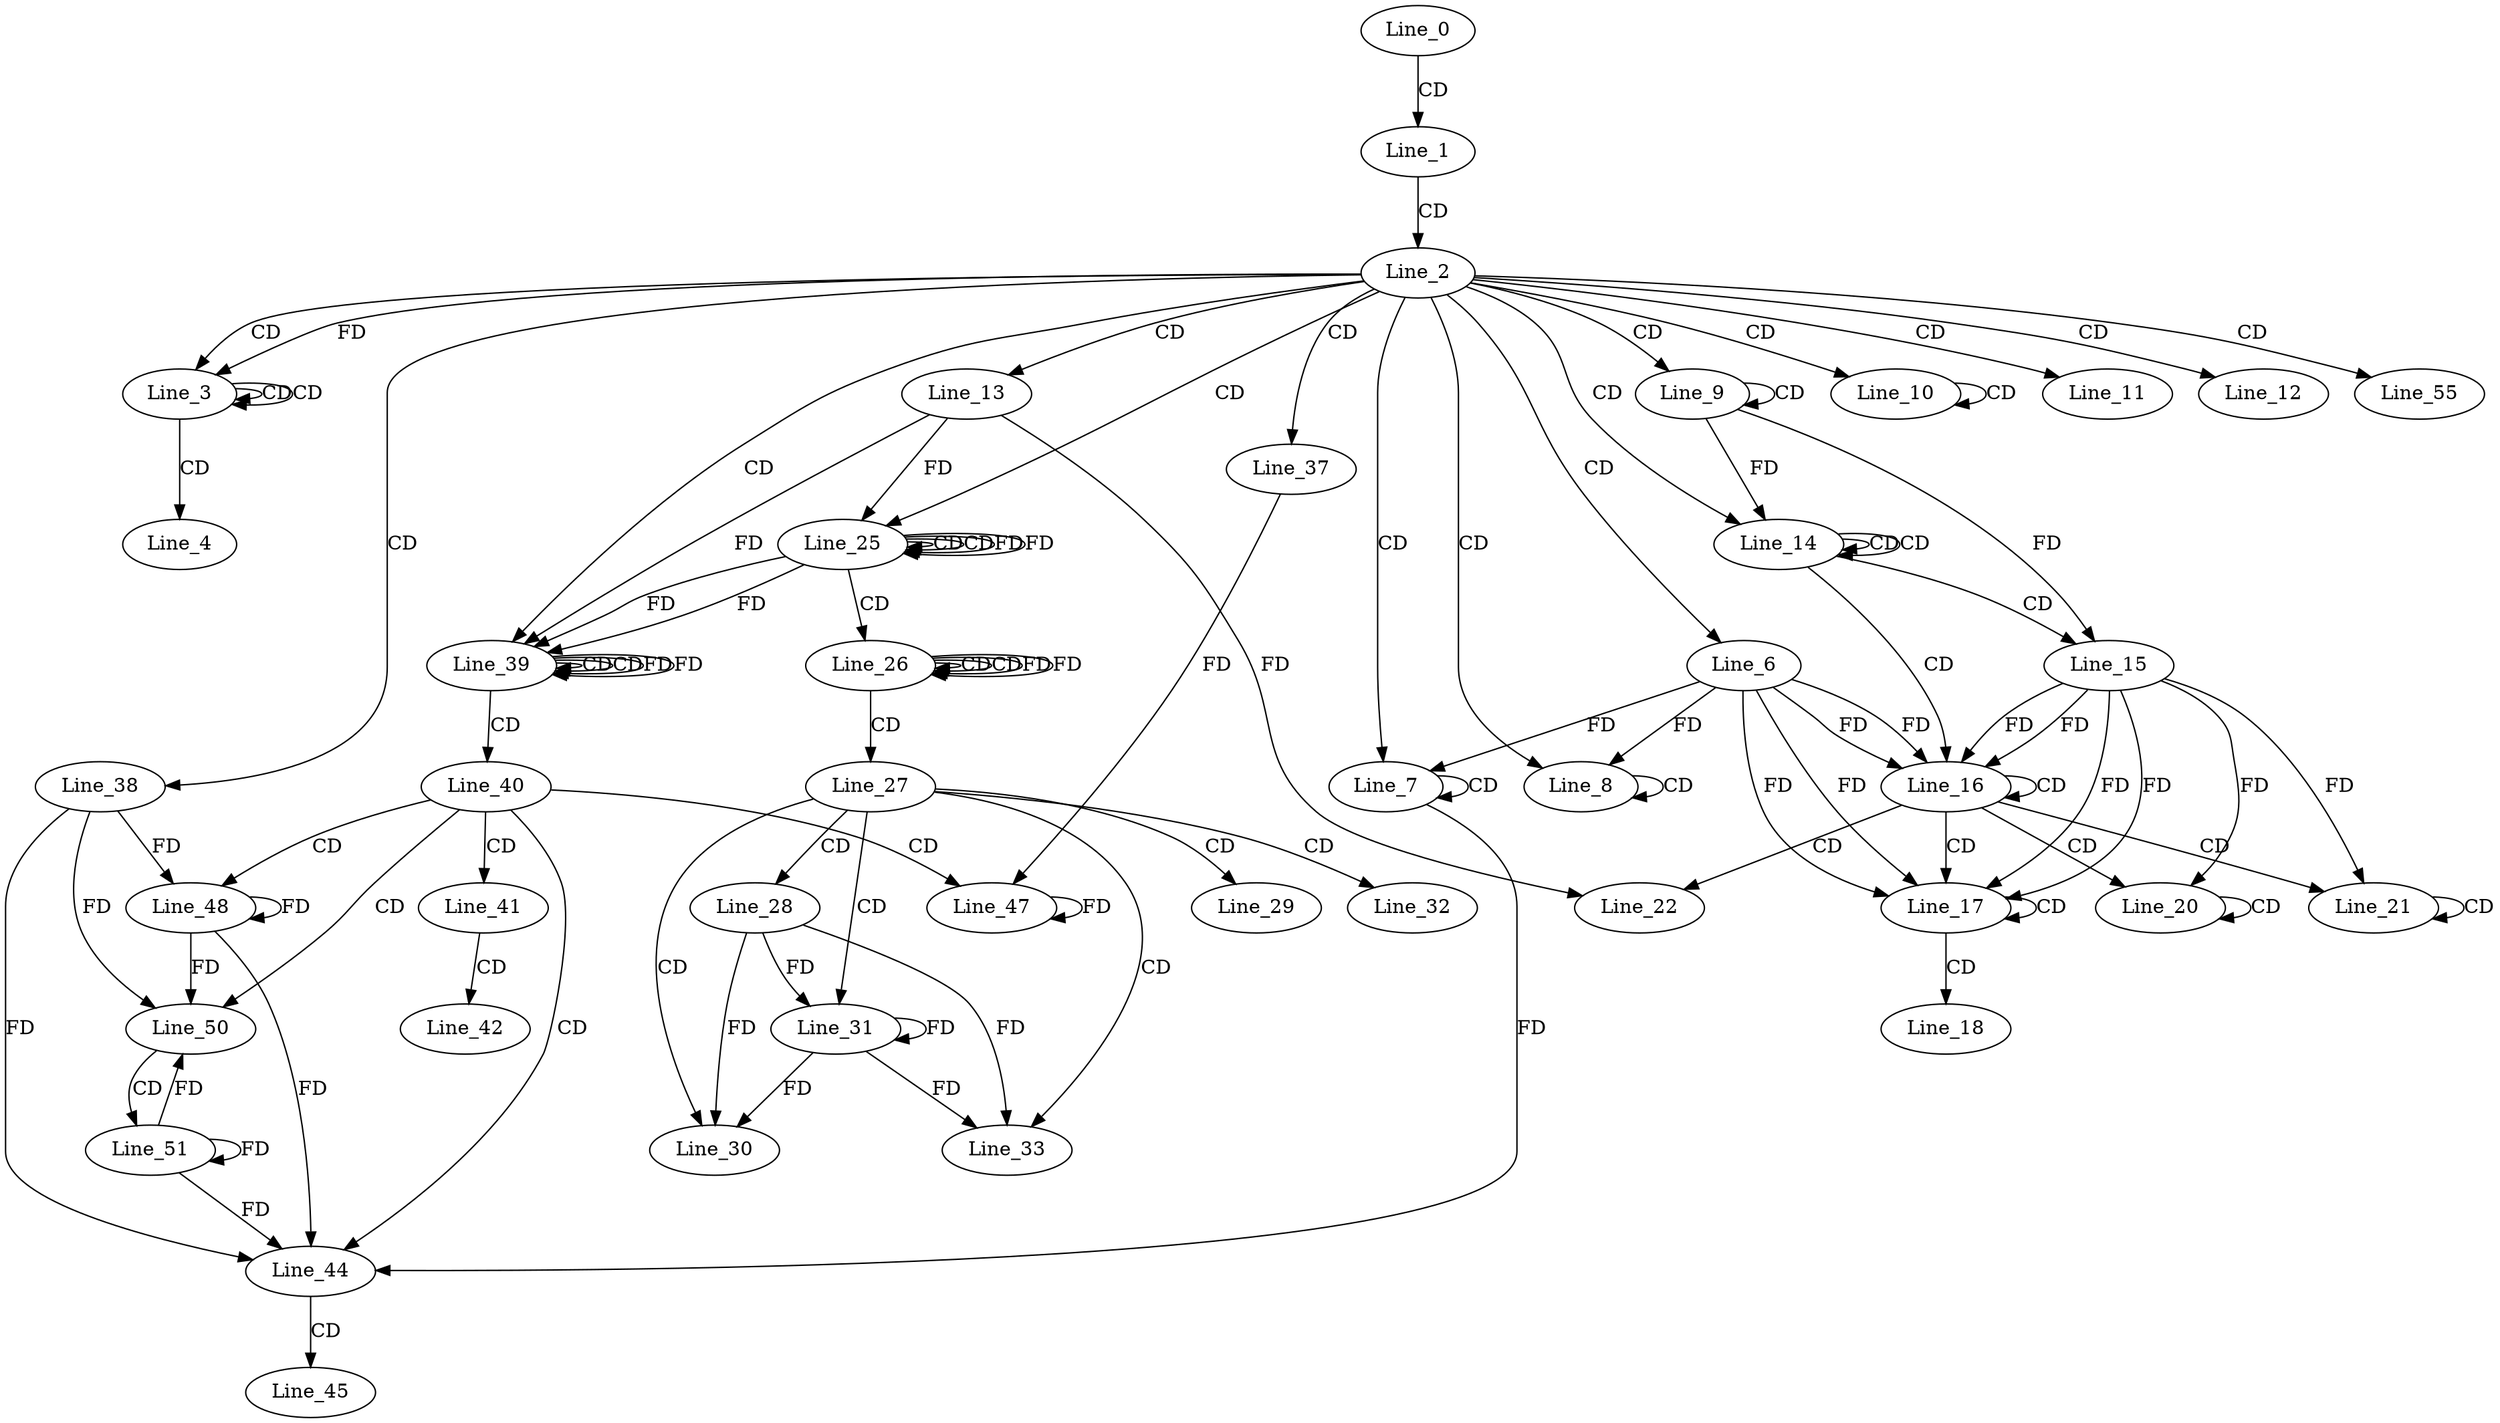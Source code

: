 digraph G {
  Line_0;
  Line_1;
  Line_2;
  Line_3;
  Line_3;
  Line_3;
  Line_4;
  Line_6;
  Line_7;
  Line_7;
  Line_8;
  Line_8;
  Line_9;
  Line_9;
  Line_10;
  Line_10;
  Line_11;
  Line_12;
  Line_13;
  Line_14;
  Line_14;
  Line_15;
  Line_15;
  Line_16;
  Line_16;
  Line_17;
  Line_17;
  Line_18;
  Line_20;
  Line_20;
  Line_21;
  Line_21;
  Line_22;
  Line_25;
  Line_25;
  Line_25;
  Line_26;
  Line_26;
  Line_26;
  Line_27;
  Line_28;
  Line_29;
  Line_30;
  Line_31;
  Line_32;
  Line_33;
  Line_37;
  Line_38;
  Line_39;
  Line_39;
  Line_39;
  Line_40;
  Line_41;
  Line_42;
  Line_44;
  Line_45;
  Line_47;
  Line_48;
  Line_50;
  Line_51;
  Line_55;
  Line_0 -> Line_1 [ label="CD" ];
  Line_1 -> Line_2 [ label="CD" ];
  Line_2 -> Line_3 [ label="CD" ];
  Line_3 -> Line_3 [ label="CD" ];
  Line_3 -> Line_3 [ label="CD" ];
  Line_2 -> Line_3 [ label="FD" ];
  Line_3 -> Line_4 [ label="CD" ];
  Line_2 -> Line_6 [ label="CD" ];
  Line_2 -> Line_7 [ label="CD" ];
  Line_7 -> Line_7 [ label="CD" ];
  Line_6 -> Line_7 [ label="FD" ];
  Line_2 -> Line_8 [ label="CD" ];
  Line_8 -> Line_8 [ label="CD" ];
  Line_6 -> Line_8 [ label="FD" ];
  Line_2 -> Line_9 [ label="CD" ];
  Line_9 -> Line_9 [ label="CD" ];
  Line_2 -> Line_10 [ label="CD" ];
  Line_10 -> Line_10 [ label="CD" ];
  Line_2 -> Line_11 [ label="CD" ];
  Line_2 -> Line_12 [ label="CD" ];
  Line_2 -> Line_13 [ label="CD" ];
  Line_2 -> Line_14 [ label="CD" ];
  Line_14 -> Line_14 [ label="CD" ];
  Line_14 -> Line_14 [ label="CD" ];
  Line_9 -> Line_14 [ label="FD" ];
  Line_14 -> Line_15 [ label="CD" ];
  Line_9 -> Line_15 [ label="FD" ];
  Line_14 -> Line_16 [ label="CD" ];
  Line_15 -> Line_16 [ label="FD" ];
  Line_6 -> Line_16 [ label="FD" ];
  Line_16 -> Line_16 [ label="CD" ];
  Line_15 -> Line_16 [ label="FD" ];
  Line_6 -> Line_16 [ label="FD" ];
  Line_16 -> Line_17 [ label="CD" ];
  Line_15 -> Line_17 [ label="FD" ];
  Line_6 -> Line_17 [ label="FD" ];
  Line_17 -> Line_17 [ label="CD" ];
  Line_15 -> Line_17 [ label="FD" ];
  Line_6 -> Line_17 [ label="FD" ];
  Line_17 -> Line_18 [ label="CD" ];
  Line_16 -> Line_20 [ label="CD" ];
  Line_20 -> Line_20 [ label="CD" ];
  Line_15 -> Line_20 [ label="FD" ];
  Line_16 -> Line_21 [ label="CD" ];
  Line_21 -> Line_21 [ label="CD" ];
  Line_15 -> Line_21 [ label="FD" ];
  Line_16 -> Line_22 [ label="CD" ];
  Line_13 -> Line_22 [ label="FD" ];
  Line_2 -> Line_25 [ label="CD" ];
  Line_25 -> Line_25 [ label="CD" ];
  Line_13 -> Line_25 [ label="FD" ];
  Line_25 -> Line_25 [ label="CD" ];
  Line_25 -> Line_25 [ label="FD" ];
  Line_25 -> Line_26 [ label="CD" ];
  Line_26 -> Line_26 [ label="CD" ];
  Line_26 -> Line_26 [ label="CD" ];
  Line_26 -> Line_26 [ label="FD" ];
  Line_26 -> Line_27 [ label="CD" ];
  Line_27 -> Line_28 [ label="CD" ];
  Line_27 -> Line_29 [ label="CD" ];
  Line_27 -> Line_30 [ label="CD" ];
  Line_28 -> Line_30 [ label="FD" ];
  Line_27 -> Line_31 [ label="CD" ];
  Line_28 -> Line_31 [ label="FD" ];
  Line_31 -> Line_31 [ label="FD" ];
  Line_27 -> Line_32 [ label="CD" ];
  Line_27 -> Line_33 [ label="CD" ];
  Line_28 -> Line_33 [ label="FD" ];
  Line_31 -> Line_33 [ label="FD" ];
  Line_2 -> Line_37 [ label="CD" ];
  Line_2 -> Line_38 [ label="CD" ];
  Line_2 -> Line_39 [ label="CD" ];
  Line_39 -> Line_39 [ label="CD" ];
  Line_25 -> Line_39 [ label="FD" ];
  Line_13 -> Line_39 [ label="FD" ];
  Line_39 -> Line_39 [ label="CD" ];
  Line_39 -> Line_39 [ label="FD" ];
  Line_25 -> Line_39 [ label="FD" ];
  Line_39 -> Line_40 [ label="CD" ];
  Line_40 -> Line_41 [ label="CD" ];
  Line_41 -> Line_42 [ label="CD" ];
  Line_40 -> Line_44 [ label="CD" ];
  Line_7 -> Line_44 [ label="FD" ];
  Line_38 -> Line_44 [ label="FD" ];
  Line_44 -> Line_45 [ label="CD" ];
  Line_40 -> Line_47 [ label="CD" ];
  Line_47 -> Line_47 [ label="FD" ];
  Line_37 -> Line_47 [ label="FD" ];
  Line_40 -> Line_48 [ label="CD" ];
  Line_48 -> Line_48 [ label="FD" ];
  Line_38 -> Line_48 [ label="FD" ];
  Line_40 -> Line_50 [ label="CD" ];
  Line_48 -> Line_50 [ label="FD" ];
  Line_38 -> Line_50 [ label="FD" ];
  Line_50 -> Line_51 [ label="CD" ];
  Line_51 -> Line_51 [ label="FD" ];
  Line_2 -> Line_55 [ label="CD" ];
  Line_25 -> Line_25 [ label="FD" ];
  Line_26 -> Line_26 [ label="FD" ];
  Line_31 -> Line_30 [ label="FD" ];
  Line_39 -> Line_39 [ label="FD" ];
  Line_48 -> Line_44 [ label="FD" ];
  Line_51 -> Line_44 [ label="FD" ];
  Line_51 -> Line_50 [ label="FD" ];
}
